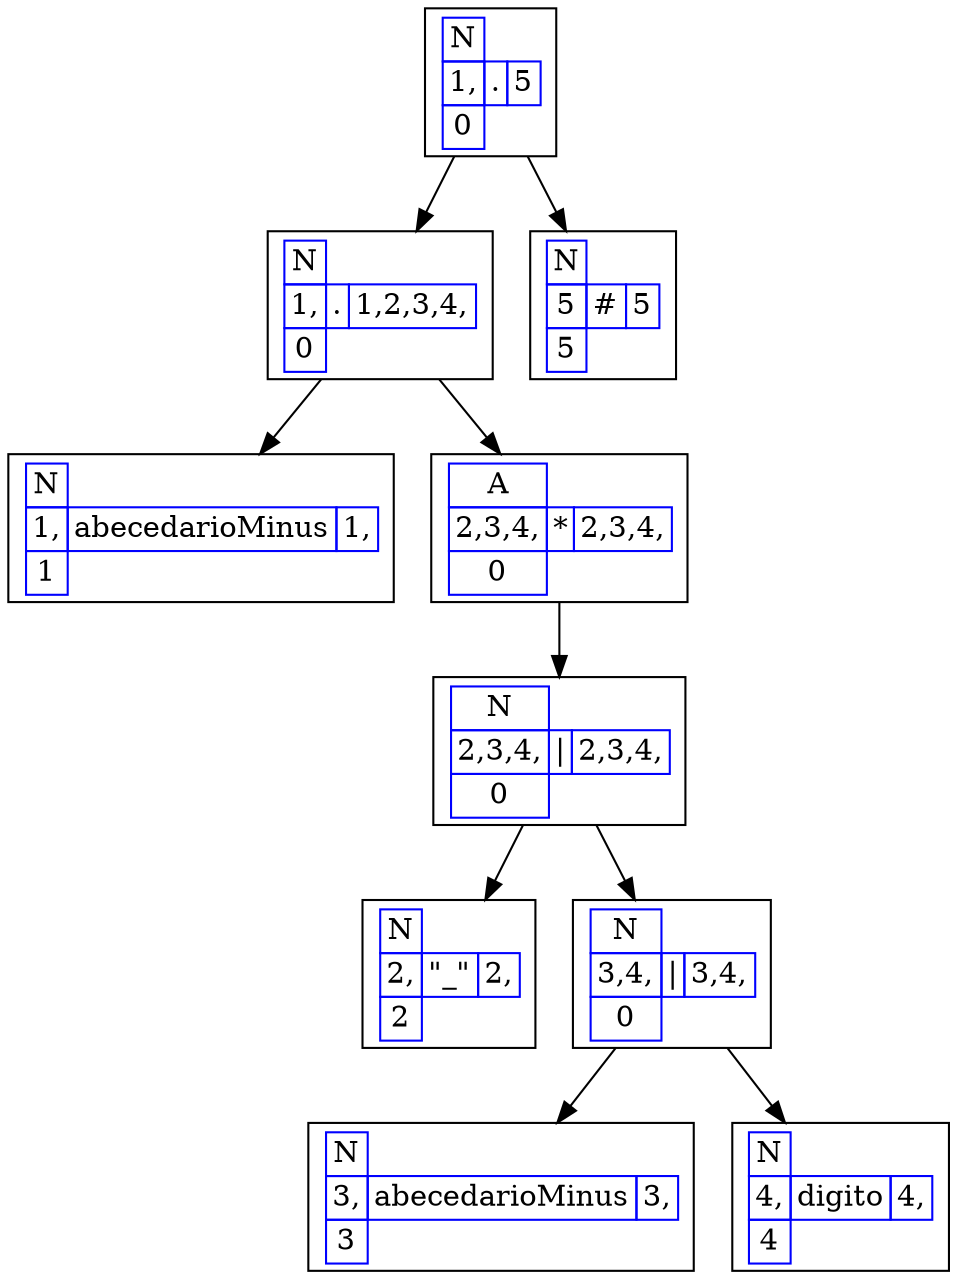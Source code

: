 digraph G{
rankdir=UD
node[shape=box]
concentrate=true
nodo10[label=<
<table border='0' cellborder='1' color='blue' cellspacing='0'>
<tr><td>N</td></tr>
<tr><td>1,</td><td>.</td><td>5</td></tr>
<tr><td>0</td></tr>
</table>
>];
nodo8[label=<
<table border='0' cellborder='1' color='blue' cellspacing='0'>
<tr><td>N</td></tr>
<tr><td>1,</td><td>.</td><td>1,2,3,4,</td></tr>
<tr><td>0</td></tr>
</table>
>];
nodo1[label=<
<table border='0' cellborder='1' color='blue' cellspacing='0'>
<tr><td>N</td></tr>
<tr><td>1,</td><td>abecedarioMinus</td><td>1,</td></tr>
<tr><td>1</td></tr>
</table>
>];
nodo8->nodo1
nodo7[label=<
<table border='0' cellborder='1' color='blue' cellspacing='0'>
<tr><td>A</td></tr>
<tr><td>2,3,4,</td><td>*</td><td>2,3,4,</td></tr>
<tr><td>0</td></tr>
</table>
>];
nodo6[label=<
<table border='0' cellborder='1' color='blue' cellspacing='0'>
<tr><td>N</td></tr>
<tr><td>2,3,4,</td><td>|</td><td>2,3,4,</td></tr>
<tr><td>0</td></tr>
</table>
>];
nodo2[label=<
<table border='0' cellborder='1' color='blue' cellspacing='0'>
<tr><td>N</td></tr>
<tr><td>2,</td><td>"_"</td><td>2,</td></tr>
<tr><td>2</td></tr>
</table>
>];
nodo6->nodo2
nodo5[label=<
<table border='0' cellborder='1' color='blue' cellspacing='0'>
<tr><td>N</td></tr>
<tr><td>3,4,</td><td>|</td><td>3,4,</td></tr>
<tr><td>0</td></tr>
</table>
>];
nodo3[label=<
<table border='0' cellborder='1' color='blue' cellspacing='0'>
<tr><td>N</td></tr>
<tr><td>3,</td><td>abecedarioMinus</td><td>3,</td></tr>
<tr><td>3</td></tr>
</table>
>];
nodo5->nodo3
nodo4[label=<
<table border='0' cellborder='1' color='blue' cellspacing='0'>
<tr><td>N</td></tr>
<tr><td>4,</td><td>digito</td><td>4,</td></tr>
<tr><td>4</td></tr>
</table>
>];
nodo5->nodo4
nodo6->nodo5
nodo7->nodo6
nodo8->nodo7
nodo10->nodo8
nodo9[label=<
<table border='0' cellborder='1' color='blue' cellspacing='0'>
<tr><td>N</td></tr>
<tr><td>5</td><td>#</td><td>5</td></tr>
<tr><td>5</td></tr>
</table>
>];
nodo10->nodo9

}
